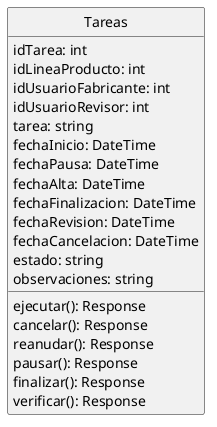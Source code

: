 @startuml Tareas
hide circle
class Tareas{
    idTarea: int
    idLineaProducto: int
    idUsuarioFabricante: int
    idUsuarioRevisor: int
    tarea: string
    fechaInicio: DateTime
    fechaPausa: DateTime
    fechaAlta: DateTime
    fechaFinalizacion: DateTime
    fechaRevision: DateTime
    fechaCancelacion: DateTime
    estado: string
    observaciones: string

    ejecutar(): Response
    cancelar(): Response
    reanudar(): Response
    pausar(): Response
    finalizar(): Response
    verificar(): Response
    
}
@enduml